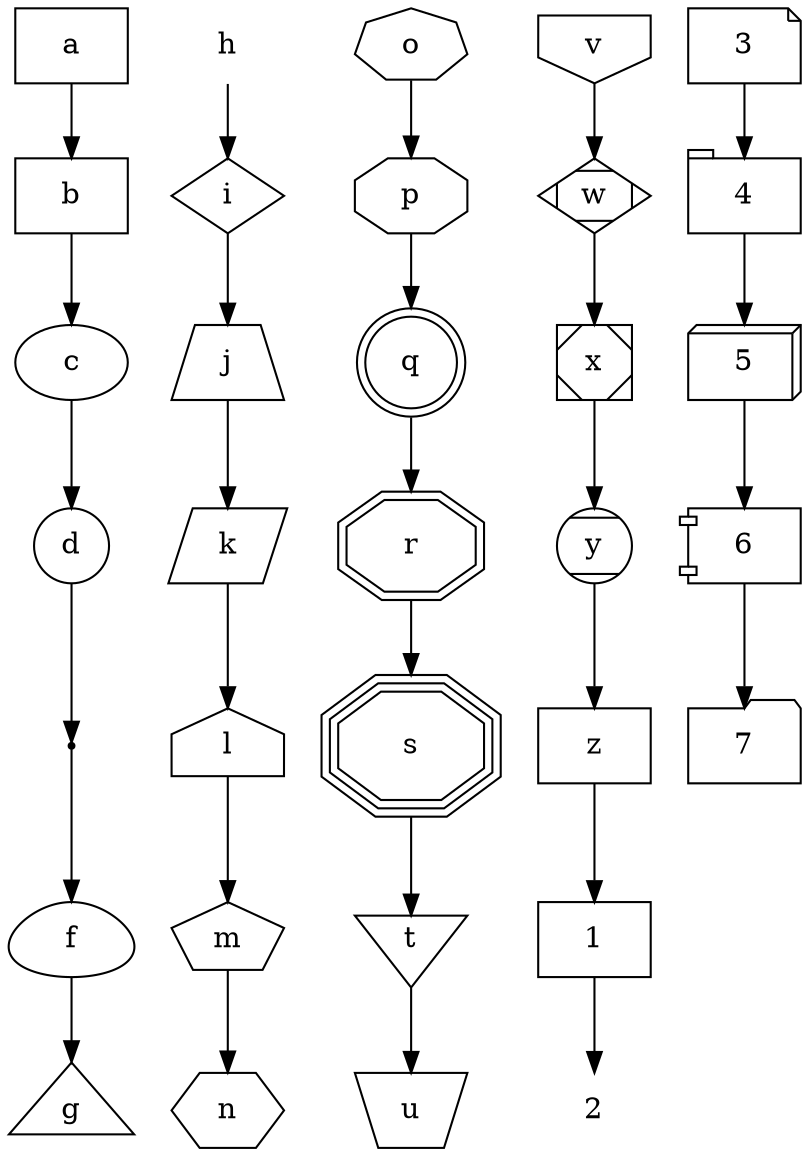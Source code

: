 digraph G {
	node [label="\N"];
	graph [bb="0,0,363,520"];
	a [shape=box, pos="29,502", width="0.75", height="0.5"];
	b [shape=polygon, pos="29,430", width="0.75", height="0.5"];
	c [shape=ellipse, pos="29,354", width="0.75", height="0.5"];
	d [shape=circle, pos="29,274", width="0.5", height="0.5"];
	e [shape=point, pos="29,190", width="0.038889", height="0.05"];
	f [shape=egg, pos="29,105", width="0.7881", height="0.5"];
	g [shape=triangle, pos="29,23", width="0.81802", height="0.63889"];
	h [shape=plaintext, pos="104,502", width="0.75", height="0.5"];
	i [shape=diamond, pos="104,430", width="0.75", height="0.5"];
	j [shape=trapezium, pos="104,354", width="0.75", height="0.5"];
	k [shape=parallelogram, pos="104,274", width="0.76378", height="0.5"];
	l [shape=house, pos="104,190", width="0.75", height="0.5"];
	m [shape=pentagon, pos="104,105", width="0.75", height="0.5"];
	n [shape=hexagon, pos="104,23", width="0.75", height="0.5"];
	o [shape=septagon, pos="184,502", width="0.75", height="0.5"];
	p [shape=octagon, pos="184,430", width="0.75", height="0.5"];
	q [shape=doublecircle, pos="184,354", width="0.61111", height="0.61111"];
	r [shape=doubleoctagon, pos="184,274", width="0.86111", height="0.61111"];
	s [shape=tripleoctagon, pos="184,190", width="0.97222", height="0.72222"];
	t [shape=invtriangle, pos="184,105", width="0.75", height="0.63889"];
	u [shape=invtrapezium, pos="184,23", width="0.75", height="0.5"];
	v [shape=invhouse, pos="264,502", width="0.75", height="0.5"];
	w [shape=Mdiamond, pos="264,430", width="0.75", height="0.5"];
	x [shape=Msquare, pos="264,354", width="0.5", height="0.5"];
	y [shape=Mcircle, pos="264,274", width="0.5", height="0.5"];
	z [shape=rect, pos="264,190", width="0.75", height="0.5"];
	1 [shape=rectangle, pos="264,105", width="0.75", height="0.5"];
	2 [shape=none, pos="264,23", width="0.75", height="0.5"];
	3 [shape=note, pos="336,502", width="0.75", height="0.5"];
	4 [shape=tab, pos="336,430", width="0.75", height="0.5"];
	5 [shape=box3d, pos="336,354", width="0.75", height="0.5"];
	6 [shape=component, pos="336,274", width="0.75", height="0.5"];
	7 [shape=folder, pos="336,190", width="0.75", height="0.5"];
	a -> b [pos="e,29,448.1 29,483.7 29,475.98 29,466.71 29,458.11"];
	b -> c [pos="e,29,372.07 29,411.84 29,403.06 29,392.16 29,382.27"];
	c -> d [pos="e,29,292.26 29,335.69 29,325.89 29,313.42 29,302.33"];
	d -> e [pos="e,29,192.02 29,255.61 29,239.42 29,215.78 29,202.04"];
	e -> f [pos="e,29,123.2 29,188.07 29,182.68 29,155.01 29,133.27"];
	f -> g [pos="e,29,46.2 29,86.641 29,77.749 29,66.631 29,56.24"];
	h -> i [pos="e,104,448.1 104,483.7 104,475.98 104,466.71 104,458.11"];
	i -> j [pos="e,104,372.07 104,411.84 104,403.06 104,392.16 104,382.27"];
	j -> k [pos="e,104,292.26 104,335.69 104,325.89 104,313.42 104,302.33"];
	k -> l [pos="e,104,208.08 104,255.61 104,244.77 104,230.6 104,218.29"];
	l -> m [pos="e,104,123.18 104,175.29 104,163.92 104,147.39 104,133.33"];
	m -> n [pos="e,104,41.273 104,90.429 104,79.736 104,64.481 104,51.286"];
	o -> p [pos="e,184,448.46 184,485.46 184,477.59 184,467.79 184,458.68"];
	p -> q [pos="e,184,376.03 184,411.84 184,404.16 184,394.88 184,386.05"];
	q -> r [pos="e,184,296.02 184,331.69 184,323.8 184,314.68 184,306.1"];
	r -> s [pos="e,184,216.13 184,251.88 184,244.04 184,234.91 184,226.15"];
	s -> t [pos="e,184,116.93 184,163.65 184,151.92 184,138.15 184,127.01"];
	t -> u [pos="e,184,41.093 184,81.716 184,72.277 184,61.189 184,51.267"];
	v -> w [pos="e,264,448.1 264,483.7 264,475.98 264,466.71 264,458.11"];
	w -> x [pos="e,264,372.07 264,411.84 264,403.06 264,392.16 264,382.27"];
	x -> y [pos="e,264,292.26 264,335.69 264,325.89 264,313.42 264,302.33"];
	y -> z [pos="e,264,208.08 264,255.61 264,244.77 264,230.6 264,218.29"];
	z -> 1 [pos="e,264,123.18 264,171.8 264,160.67 264,145.94 264,133.24"];
	1 -> 2 [pos="e,264,41.05 264,86.641 264,76.297 264,62.941 264,51.221"];
	3 -> 4 [pos="e,336,448.1 336,483.7 336,475.98 336,466.71 336,458.11"];
	4 -> 5 [pos="e,336,372.07 336,411.84 336,403.06 336,392.16 336,382.27"];
	5 -> 6 [pos="e,336,292.26 336,335.69 336,325.89 336,313.42 336,302.33"];
	6 -> 7 [pos="e,336,208.08 336,255.61 336,244.77 336,230.6 336,218.29"];
}
